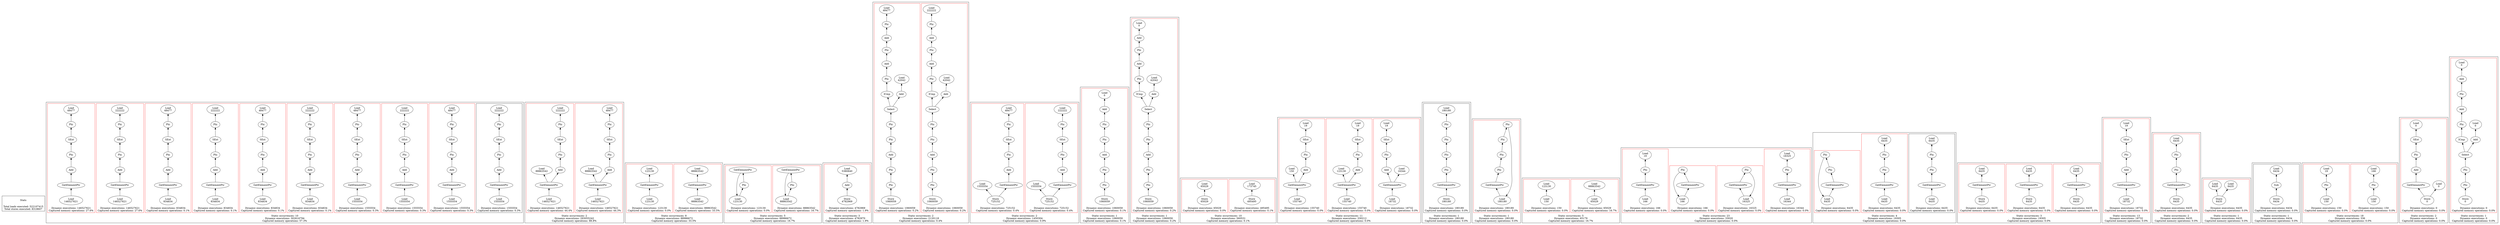 strict digraph {
rankdir=BT
subgraph {
Stats [shape=plaintext]
cluster=true
label="Total loads executed: 522107415\nTotal stores executed: 8318607"
}
subgraph {
subgraph {
{
rank=min
"0_0_403" [label="Load\n1555554"]
}
"0_0_402" [label="GetElementPtr"]
"0_0_403" -> "0_0_402"
"0_0_370" [label="SExt"]
"0_0_366" [label="Phi"]
"0_0_370" -> "0_0_366"
"0_0_401" [label="Add"]
"0_0_400" [label="Phi"]
"0_0_401" -> "0_0_400"
"0_0_523" [label="Load\n222222"]
"0_0_366" -> "0_0_523"
"0_0_400" -> "0_0_370"
"0_0_402" -> "0_0_401"
cluster=true
label="Dynamic executions: 1555554\nCaptured memory operations: 0.3%"
}
subgraph {
{
rank=min
"0_1_403" [label="Load\n1555554"]
}
"0_1_402" [label="GetElementPtr"]
"0_1_403" -> "0_1_402"
"0_1_370" [label="SExt"]
"0_1_366" [label="Phi"]
"0_1_370" -> "0_1_366"
"0_1_401" [label="Add"]
"0_1_400" [label="Phi"]
"0_1_401" -> "0_1_400"
"0_1_400" -> "0_1_370"
"0_1_360" [label="Load\n48477"]
"0_1_366" -> "0_1_360"
"0_1_402" -> "0_1_401"
cluster=true
label="Dynamic executions: 1555554\nCaptured memory operations: 0.3%"
color=red
}
subgraph {
"0_2_404" [label="GetElementPtr"]
"0_2_401" [label="Add"]
"0_2_404" -> "0_2_401"
"0_2_370" [label="SExt"]
"0_2_366" [label="Phi"]
"0_2_370" -> "0_2_366"
"0_2_400" [label="Phi"]
"0_2_401" -> "0_2_400"
"0_2_523" [label="Load\n222222"]
"0_2_366" -> "0_2_523"
"0_2_400" -> "0_2_370"
{
rank=min
"0_2_405" [label="Load\n1555554"]
}
"0_2_405" -> "0_2_404"
cluster=true
label="Dynamic executions: 1555554\nCaptured memory operations: 0.3%"
color=red
}
subgraph {
"0_3_404" [label="GetElementPtr"]
"0_3_401" [label="Add"]
"0_3_404" -> "0_3_401"
"0_3_370" [label="SExt"]
"0_3_366" [label="Phi"]
"0_3_370" -> "0_3_366"
"0_3_400" [label="Phi"]
"0_3_401" -> "0_3_400"
"0_3_400" -> "0_3_370"
"0_3_360" [label="Load\n48477"]
"0_3_366" -> "0_3_360"
{
rank=min
"0_3_405" [label="Load\n1555554"]
}
"0_3_405" -> "0_3_404"
cluster=true
label="Dynamic executions: 1555554\nCaptured memory operations: 0.3%"
color=red
}
subgraph {
"0_4_418" [label="GetElementPtr"]
"0_4_417" [label="Add"]
"0_4_418" -> "0_4_417"
"0_4_370" [label="SExt"]
"0_4_366" [label="Phi"]
"0_4_370" -> "0_4_366"
"0_4_414" [label="Phi"]
"0_4_414" -> "0_4_370"
"0_4_523" [label="Load\n222222"]
"0_4_366" -> "0_4_523"
{
rank=min
"0_4_419" [label="Load\n834834"]
}
"0_4_419" -> "0_4_418"
"0_4_417" -> "0_4_414"
cluster=true
label="Dynamic executions: 834834\nCaptured memory operations: 0.1%"
color=red
}
subgraph {
"0_5_418" [label="GetElementPtr"]
"0_5_417" [label="Add"]
"0_5_418" -> "0_5_417"
"0_5_370" [label="SExt"]
"0_5_366" [label="Phi"]
"0_5_370" -> "0_5_366"
"0_5_414" [label="Phi"]
"0_5_414" -> "0_5_370"
"0_5_360" [label="Load\n48477"]
"0_5_366" -> "0_5_360"
{
rank=min
"0_5_419" [label="Load\n834834"]
}
"0_5_419" -> "0_5_418"
"0_5_417" -> "0_5_414"
cluster=true
label="Dynamic executions: 834834\nCaptured memory operations: 0.1%"
color=red
}
subgraph {
"0_6_420" [label="GetElementPtr"]
"0_6_417" [label="Add"]
"0_6_420" -> "0_6_417"
"0_6_370" [label="SExt"]
"0_6_366" [label="Phi"]
"0_6_370" -> "0_6_366"
"0_6_414" [label="Phi"]
"0_6_414" -> "0_6_370"
{
rank=min
"0_6_421" [label="Load\n834834"]
}
"0_6_421" -> "0_6_420"
"0_6_523" [label="Load\n222222"]
"0_6_366" -> "0_6_523"
"0_6_417" -> "0_6_414"
cluster=true
label="Dynamic executions: 834834\nCaptured memory operations: 0.1%"
color=red
}
subgraph {
"0_7_420" [label="GetElementPtr"]
"0_7_417" [label="Add"]
"0_7_420" -> "0_7_417"
"0_7_370" [label="SExt"]
"0_7_366" [label="Phi"]
"0_7_370" -> "0_7_366"
"0_7_414" [label="Phi"]
"0_7_414" -> "0_7_370"
{
rank=min
"0_7_421" [label="Load\n834834"]
}
"0_7_421" -> "0_7_420"
"0_7_360" [label="Load\n48477"]
"0_7_366" -> "0_7_360"
"0_7_417" -> "0_7_414"
cluster=true
label="Dynamic executions: 834834\nCaptured memory operations: 0.1%"
color=red
}
subgraph {
"0_8_463" [label="GetElementPtr"]
"0_8_460" [label="Add"]
"0_8_463" -> "0_8_460"
"0_8_457" [label="Phi"]
"0_8_370" [label="SExt"]
"0_8_457" -> "0_8_370"
{
rank=min
"0_8_464" [label="Load\n146527621"]
}
"0_8_464" -> "0_8_463"
"0_8_366" [label="Phi"]
"0_8_370" -> "0_8_366"
"0_8_460" -> "0_8_457"
"0_8_523" [label="Load\n222222"]
"0_8_366" -> "0_8_523"
cluster=true
label="Dynamic executions: 146527621\nCaptured memory operations: 27.6%"
color=red
}
subgraph {
"0_9_463" [label="GetElementPtr"]
"0_9_460" [label="Add"]
"0_9_463" -> "0_9_460"
"0_9_457" [label="Phi"]
"0_9_370" [label="SExt"]
"0_9_457" -> "0_9_370"
{
rank=min
"0_9_464" [label="Load\n146527621"]
}
"0_9_464" -> "0_9_463"
"0_9_366" [label="Phi"]
"0_9_370" -> "0_9_366"
"0_9_460" -> "0_9_457"
"0_9_360" [label="Load\n48477"]
"0_9_366" -> "0_9_360"
cluster=true
label="Dynamic executions: 146527621\nCaptured memory operations: 27.6%"
color=red
}
cluster=true
label="Static occurrences: 10\nDynamic executions: 302616794\nCaptured memory operations: 57.3%"
}
subgraph {
subgraph {
"1_0_457" [label="Phi"]
"1_0_370" [label="SExt"]
"1_0_457" -> "1_0_370"
"1_0_366" [label="Phi"]
"1_0_370" -> "1_0_366"
"1_0_461" [label="GetElementPtr"]
"1_0_455" [label="Load\n88863542"]
"1_0_461" -> "1_0_455"
"1_0_460" [label="Add"]
"1_0_460" -> "1_0_457"
"1_0_461" -> "1_0_460"
"1_0_360" [label="Load\n48477"]
"1_0_366" -> "1_0_360"
{
rank=min
"1_0_462" [label="Load\n146527621"]
}
"1_0_462" -> "1_0_461"
cluster=true
label="Dynamic executions: 146527621\nCaptured memory operations: 44.3%"
color=red
}
subgraph {
"1_1_457" [label="Phi"]
"1_1_370" [label="SExt"]
"1_1_457" -> "1_1_370"
"1_1_366" [label="Phi"]
"1_1_370" -> "1_1_366"
"1_1_461" [label="GetElementPtr"]
"1_1_455" [label="Load\n88863542"]
"1_1_461" -> "1_1_455"
"1_1_460" [label="Add"]
"1_1_460" -> "1_1_457"
"1_1_461" -> "1_1_460"
"1_1_523" [label="Load\n222222"]
"1_1_366" -> "1_1_523"
{
rank=min
"1_1_462" [label="Load\n146527621"]
}
"1_1_462" -> "1_1_461"
cluster=true
label="Dynamic executions: 146527621\nCaptured memory operations: 44.4%"
color=red
}
cluster=true
label="Static occurrences: 2\nDynamic executions: 293055242\nCaptured memory operations: 88.8%"
}
subgraph {
subgraph {
{
rank=min
"2_4_455" [label="Load\n88863542"]
}
"2_4_454" [label="GetElementPtr"]
"2_4_455" -> "2_4_454"
"2_4_453" [label="Load\n88863542"]
"2_4_454" -> "2_4_453"
cluster=true
label="Dynamic executions: 88863542\nCaptured memory operations: 33.5%"
color=red
}
subgraph {
"2_7_1034" [label="GetElementPtr"]
"2_7_1033" [label="Load\n123130"]
"2_7_1034" -> "2_7_1033"
{
rank=min
"2_7_1035" [label="Load\n123130"]
}
"2_7_1035" -> "2_7_1034"
cluster=true
label="Dynamic executions: 123130\nCaptured memory operations: 0.0%"
color=red
}
cluster=true
label="Static occurrences: 8\nDynamic executions: 88986672\nCaptured memory operations: 33.5%"
}
subgraph {
subgraph {
"3_1_452" [label="Phi"]
"3_1_471" [label="GetElementPtr"]
"3_1_452" -> "3_1_471"
{
rank=min
"3_1_453" [label="Load\n88863542"]
}
"3_1_453" -> "3_1_452"
"3_1_471" -> "3_1_453"
cluster=true
label="Dynamic executions: 88863542\nCaptured memory operations: 16.7%"
color=red
}
subgraph {
"3_4_1032" [label="Phi"]
"3_4_1051" [label="GetElementPtr"]
"3_4_1032" -> "3_4_1051"
{
rank=min
"3_4_1033" [label="Load\n123130"]
}
"3_4_1051" -> "3_4_1033"
"3_4_1033" -> "3_4_1032"
cluster=true
label="Dynamic executions: 123130\nCaptured memory operations: 0.0%"
color=red
}
cluster=true
label="Static occurrences: 5\nDynamic executions: 88986672\nCaptured memory operations: 16.7%"
}
subgraph {
subgraph {
{
rank=min
"4_2_578" [label="Store\n4782969"]
}
"4_2_577" [label="Add"]
"4_2_578" -> "4_2_577"
"4_2_570" [label="Load\n5380840"]
"4_2_577" -> "4_2_570"
cluster=true
label="Dynamic executions: 4782969\nCaptured memory operations: 1.9%"
color=red
}
cluster=true
label="Static occurrences: 3\nDynamic executions: 4782970\nCaptured memory operations: 1.9%"
}
subgraph {
subgraph {
"5_0_522" [label="Add"]
"5_0_518" [label="Phi"]
"5_0_522" -> "5_0_518"
{
rank=min
"5_0_394" [label="Store\n1060059"]
}
"5_0_368" [label="Phi"]
"5_0_394" -> "5_0_368"
"5_0_515" [label="Select"]
"5_0_373" [label="ICmp"]
"5_0_515" -> "5_0_373"
"5_0_519" [label="Phi"]
"5_0_519" -> "5_0_515"
"5_0_514" [label="Add"]
"5_0_515" -> "5_0_514"
"5_0_526" [label="Phi"]
"5_0_526" -> "5_0_519"
"5_0_369" [label="Phi"]
"5_0_369" -> "5_0_522"
"5_0_366" [label="Phi"]
"5_0_523" [label="Load\n222222"]
"5_0_366" -> "5_0_523"
"5_0_359" [label="Phi"]
"5_0_528" [label="Add"]
"5_0_359" -> "5_0_528"
"5_0_516" [label="Add"]
"5_0_518" -> "5_0_516"
"5_0_513" [label="Load\n42042"]
"5_0_514" -> "5_0_513"
"5_0_528" -> "5_0_526"
"5_0_516" -> "5_0_366"
"5_0_373" -> "5_0_369"
"5_0_368" -> "5_0_359"
cluster=true
label="Dynamic executions: 1060059\nCaptured memory operations: 0.2%"
color=red
}
subgraph {
"5_1_522" [label="Add"]
"5_1_518" [label="Phi"]
"5_1_522" -> "5_1_518"
{
rank=min
"5_1_394" [label="Store\n1060059"]
}
"5_1_368" [label="Phi"]
"5_1_394" -> "5_1_368"
"5_1_515" [label="Select"]
"5_1_373" [label="ICmp"]
"5_1_515" -> "5_1_373"
"5_1_519" [label="Phi"]
"5_1_519" -> "5_1_515"
"5_1_514" [label="Add"]
"5_1_515" -> "5_1_514"
"5_1_526" [label="Phi"]
"5_1_526" -> "5_1_519"
"5_1_369" [label="Phi"]
"5_1_369" -> "5_1_522"
"5_1_359" [label="Phi"]
"5_1_528" [label="Add"]
"5_1_359" -> "5_1_528"
"5_1_516" [label="Add"]
"5_1_518" -> "5_1_516"
"5_1_366" [label="Phi"]
"5_1_360" [label="Load\n48477"]
"5_1_366" -> "5_1_360"
"5_1_513" [label="Load\n42042"]
"5_1_514" -> "5_1_513"
"5_1_528" -> "5_1_526"
"5_1_516" -> "5_1_366"
"5_1_373" -> "5_1_369"
"5_1_368" -> "5_1_359"
cluster=true
label="Dynamic executions: 1060059\nCaptured memory operations: 0.2%"
color=red
}
cluster=true
label="Static occurrences: 2\nDynamic executions: 2120118\nCaptured memory operations: 0.4%"
}
subgraph {
subgraph {
{
rank=min
"6_0_408" [label="Store\n725152"]
}
"6_0_405" [label="Load\n1555554"]
"6_0_408" -> "6_0_405"
"6_0_370" [label="SExt"]
"6_0_366" [label="Phi"]
"6_0_370" -> "6_0_366"
"6_0_401" [label="Add"]
"6_0_400" [label="Phi"]
"6_0_401" -> "6_0_400"
"6_0_523" [label="Load\n222222"]
"6_0_366" -> "6_0_523"
"6_0_400" -> "6_0_370"
"6_0_402" [label="GetElementPtr"]
"6_0_402" -> "6_0_401"
"6_0_408" -> "6_0_402"
cluster=true
label="Dynamic executions: 725152\nCaptured memory operations: 0.4%"
color=red
}
subgraph {
{
rank=min
"6_1_408" [label="Store\n725152"]
}
"6_1_405" [label="Load\n1555554"]
"6_1_408" -> "6_1_405"
"6_1_370" [label="SExt"]
"6_1_366" [label="Phi"]
"6_1_370" -> "6_1_366"
"6_1_401" [label="Add"]
"6_1_400" [label="Phi"]
"6_1_401" -> "6_1_400"
"6_1_400" -> "6_1_370"
"6_1_360" [label="Load\n48477"]
"6_1_366" -> "6_1_360"
"6_1_402" [label="GetElementPtr"]
"6_1_402" -> "6_1_401"
"6_1_408" -> "6_1_402"
cluster=true
label="Dynamic executions: 725152\nCaptured memory operations: 0.4%"
color=red
}
cluster=true
label="Static occurrences: 2\nDynamic executions: 1450304\nCaptured memory operations: 0.9%"
}
subgraph {
subgraph {
"7_0_519" [label="Phi"]
"7_0_485" [label="Add"]
"7_0_519" -> "7_0_485"
{
rank=min
"7_0_394" [label="Store\n1060059"]
}
"7_0_368" [label="Phi"]
"7_0_394" -> "7_0_368"
"7_0_484" [label="Load\n0"]
"7_0_485" -> "7_0_484"
"7_0_526" [label="Phi"]
"7_0_526" -> "7_0_519"
"7_0_359" [label="Phi"]
"7_0_528" [label="Add"]
"7_0_359" -> "7_0_528"
"7_0_528" -> "7_0_526"
"7_0_368" -> "7_0_359"
cluster=true
label="Dynamic executions: 1060059\nCaptured memory operations: 0.1%"
color=red
}
cluster=true
label="Static occurrences: 1\nDynamic executions: 1060059\nCaptured memory operations: 0.1%"
}
subgraph {
subgraph {
"8_0_522" [label="Add"]
"8_0_518" [label="Phi"]
"8_0_522" -> "8_0_518"
{
rank=min
"8_0_394" [label="Store\n1060059"]
}
"8_0_368" [label="Phi"]
"8_0_394" -> "8_0_368"
"8_0_515" [label="Select"]
"8_0_373" [label="ICmp"]
"8_0_515" -> "8_0_373"
"8_0_519" [label="Phi"]
"8_0_519" -> "8_0_515"
"8_0_483" [label="Add"]
"8_0_518" -> "8_0_483"
"8_0_514" [label="Add"]
"8_0_515" -> "8_0_514"
"8_0_526" [label="Phi"]
"8_0_526" -> "8_0_519"
"8_0_369" [label="Phi"]
"8_0_369" -> "8_0_522"
"8_0_359" [label="Phi"]
"8_0_528" [label="Add"]
"8_0_359" -> "8_0_528"
"8_0_482" [label="Load\n0"]
"8_0_483" -> "8_0_482"
"8_0_513" [label="Load\n42042"]
"8_0_514" -> "8_0_513"
"8_0_528" -> "8_0_526"
"8_0_373" -> "8_0_369"
"8_0_368" -> "8_0_359"
cluster=true
label="Dynamic executions: 1060059\nCaptured memory operations: 0.2%"
color=red
}
cluster=true
label="Static occurrences: 1\nDynamic executions: 1060059\nCaptured memory operations: 0.2%"
}
subgraph {
subgraph {
{
rank=min
"9_1_388" [label="Store\n495495"]
}
"9_1_375" [label="Load\n173745"]
"9_1_388" -> "9_1_375"
cluster=true
label="Dynamic executions: 495495\nCaptured memory operations: 0.1%"
color=red
}
subgraph {
{
rank=min
"9_2_474" [label="Store\n65029"]
}
"9_2_473" [label="Load\n65029"]
"9_2_474" -> "9_2_473"
cluster=true
label="Dynamic executions: 65029\nCaptured memory operations: 0.0%"
color=red
}
cluster=true
label="Static occurrences: 10\nDynamic executions: 560531\nCaptured memory operations: 0.1%"
}
subgraph {
subgraph {
{
rank=min
"10_8_1008" [label="Load\n18732"]
}
"10_8_1007" [label="GetElementPtr"]
"10_8_1008" -> "10_8_1007"
"10_8_1006" [label="Add"]
"10_8_1007" -> "10_8_1006"
"10_8_1003" [label="Phi"]
"10_8_997" [label="SExt"]
"10_8_1003" -> "10_8_997"
"10_8_1001" [label="Load\n16344"]
"10_8_1007" -> "10_8_1001"
"10_8_996" [label="Load\n19"]
"10_8_997" -> "10_8_996"
"10_8_1006" -> "10_8_1003"
cluster=true
label="Dynamic executions: 18732\nCaptured memory operations: 0.0%"
color=red
}
subgraph {
"10_9_1041" [label="GetElementPtr"]
"10_9_1035" [label="Load\n123130"]
"10_9_1041" -> "10_9_1035"
"10_9_1037" [label="Phi"]
"10_9_997" [label="SExt"]
"10_9_1037" -> "10_9_997"
{
rank=min
"10_9_1042" [label="Load\n155740"]
}
"10_9_1042" -> "10_9_1041"
"10_9_1040" [label="Add"]
"10_9_1041" -> "10_9_1040"
"10_9_996" [label="Load\n19"]
"10_9_997" -> "10_9_996"
"10_9_1040" -> "10_9_1037"
cluster=true
label="Dynamic executions: 155740\nCaptured memory operations: 0.0%"
color=red
}
subgraph {
"10_10_1043" [label="GetElementPtr"]
"10_10_1030" [label="Load\n150"]
"10_10_1043" -> "10_10_1030"
{
rank=min
"10_10_1044" [label="Load\n155740"]
}
"10_10_1044" -> "10_10_1043"
"10_10_1037" [label="Phi"]
"10_10_997" [label="SExt"]
"10_10_1037" -> "10_10_997"
"10_10_996" [label="Load\n19"]
"10_10_997" -> "10_10_996"
"10_10_1040" [label="Add"]
"10_10_1040" -> "10_10_1037"
"10_10_1043" -> "10_10_1040"
cluster=true
label="Dynamic executions: 155740\nCaptured memory operations: 0.0%"
color=red
}
cluster=true
label="Static occurrences: 11\nDynamic executions: 330212\nCaptured memory operations: 0.0%"
}
subgraph {
subgraph {
"11_0_430" [label="GetElementPtr"]
"11_0_367" [label="Phi"]
"11_0_430" -> "11_0_367"
"11_0_358" [label="Phi"]
"11_0_527" [label="Phi"]
"11_0_358" -> "11_0_527"
{
rank=min
"11_0_431" [label="Store\n180180"]
}
"11_0_431" -> "11_0_430"
"11_0_520" [label="Phi"]
"11_0_527" -> "11_0_520"
"11_0_367" -> "11_0_358"
"11_0_448" [label="Load\n180180"]
"11_0_520" -> "11_0_448"
cluster=true
label="Dynamic executions: 180180\nCaptured memory operations: 0.0%"
}
cluster=true
label="Static occurrences: 1\nDynamic executions: 180180\nCaptured memory operations: 0.0%"
}
subgraph {
subgraph {
{
rank=min
"12_0_448" [label="Load\n180180"]
}
"12_0_430" [label="GetElementPtr"]
"12_0_448" -> "12_0_430"
"12_0_367" [label="Phi"]
"12_0_430" -> "12_0_367"
"12_0_358" [label="Phi"]
"12_0_527" [label="Phi"]
"12_0_358" -> "12_0_527"
"12_0_520" [label="Phi"]
"12_0_527" -> "12_0_520"
"12_0_367" -> "12_0_358"
"12_0_520" -> "12_0_448"
cluster=true
label="Dynamic executions: 180180\nCaptured memory operations: 0.0%"
color=red
}
cluster=true
label="Static occurrences: 1\nDynamic executions: 180180\nCaptured memory operations: 0.0%"
}
subgraph {
subgraph {
{
rank=min
"13_1_473" [label="Load\n65029"]
}
"13_1_453" [label="Load\n88863542"]
"13_1_473" -> "13_1_453"
cluster=true
label="Dynamic executions: 65029\nCaptured memory operations: 16.7%"
color=red
}
subgraph {
{
rank=min
"13_4_1053" [label="Load\n150"]
}
"13_4_1033" [label="Load\n123130"]
"13_4_1053" -> "13_4_1033"
cluster=true
label="Dynamic executions: 150\nCaptured memory operations: 0.0%"
color=red
}
cluster=true
label="Static occurrences: 5\nDynamic executions: 65179\nCaptured memory operations: 16.7%"
}
subgraph {
subgraph {
"14_18_1000" [label="GetElementPtr"]
"14_18_999" [label="Phi"]
"14_18_1000" -> "14_18_999"
{
rank=min
"14_18_1001" [label="Load\n16344"]
}
"14_18_1001" -> "14_18_1000"
"14_18_1019" [label="Load\n16325"]
"14_18_999" -> "14_18_1019"
cluster=true
label="Dynamic executions: 16344\nCaptured memory operations: 0.0%"
color=red
}
subgraph {
{
rank=min
"14_19_1019" [label="Load\n16325"]
}
"14_19_1018" [label="GetElementPtr"]
"14_19_1019" -> "14_19_1018"
"14_19_999" [label="Phi"]
"14_19_999" -> "14_19_1019"
"14_19_1018" -> "14_19_999"
cluster=true
label="Dynamic executions: 16325\nCaptured memory operations: 0.0%"
color=red
}
subgraph {
"14_21_1025" [label="Phi"]
{
rank=min
"14_21_1027" [label="Load\n166"]
}
"14_21_1025" -> "14_21_1027"
"14_21_1026" [label="GetElementPtr"]
"14_21_1026" -> "14_21_1025"
"14_21_1027" -> "14_21_1026"
cluster=true
label="Dynamic executions: 166\nCaptured memory operations: 0.0%"
color=red
}
subgraph {
"14_22_1025" [label="Phi"]
"14_22_1022" [label="Load\n19"]
"14_22_1025" -> "14_22_1022"
"14_22_1026" [label="GetElementPtr"]
"14_22_1026" -> "14_22_1025"
{
rank=min
"14_22_1027" [label="Load\n166"]
}
"14_22_1027" -> "14_22_1026"
cluster=true
label="Dynamic executions: 166\nCaptured memory operations: 0.0%"
color=red
}
cluster=true
label="Static occurrences: 23\nDynamic executions: 33020\nCaptured memory operations: 0.0%"
}
subgraph {
subgraph {
"15_0_562" [label="Phi"]
"15_0_678" [label="Phi"]
"15_0_562" -> "15_0_678"
"15_0_610" [label="GetElementPtr"]
"15_0_610" -> "15_0_562"
"15_0_643" [label="Load\n6435"]
"15_0_678" -> "15_0_643"
{
rank=min
"15_0_632" [label="Load\n6435"]
}
"15_0_632" -> "15_0_610"
cluster=true
label="Dynamic executions: 6435\nCaptured memory operations: 0.0%"
}
subgraph {
"15_1_562" [label="Phi"]
"15_1_678" [label="Phi"]
"15_1_562" -> "15_1_678"
"15_1_610" [label="GetElementPtr"]
"15_1_610" -> "15_1_562"
"15_1_643" [label="Load\n6435"]
"15_1_678" -> "15_1_643"
{
rank=min
"15_1_636" [label="Load\n6435"]
}
"15_1_636" -> "15_1_610"
cluster=true
label="Dynamic executions: 6435\nCaptured memory operations: 0.0%"
color=red
}
subgraph {
"15_2_562" [label="Phi"]
"15_2_678" [label="Phi"]
"15_2_562" -> "15_2_678"
"15_2_610" [label="GetElementPtr"]
"15_2_610" -> "15_2_562"
{
rank=min
"15_2_643" [label="Load\n6435"]
}
"15_2_643" -> "15_2_610"
"15_2_678" -> "15_2_643"
cluster=true
label="Dynamic executions: 6435\nCaptured memory operations: 0.0%"
color=red
}
cluster=true
label="Static occurrences: 4\nDynamic executions: 19305\nCaptured memory operations: 0.0%"
}
subgraph {
subgraph {
{
rank=min
"16_0_634" [label="Store\n6435"]
}
"16_0_633" [label="GetElementPtr"]
"16_0_634" -> "16_0_633"
"16_0_632" [label="Load\n6435"]
"16_0_633" -> "16_0_632"
cluster=true
label="Dynamic executions: 6435\nCaptured memory operations: 0.0%"
color=red
}
subgraph {
{
rank=min
"16_1_638" [label="Store\n6435"]
}
"16_1_637" [label="GetElementPtr"]
"16_1_638" -> "16_1_637"
"16_1_636" [label="Load\n6435"]
"16_1_637" -> "16_1_636"
cluster=true
label="Dynamic executions: 6435\nCaptured memory operations: 0.0%"
color=red
}
subgraph {
"16_2_641" [label="GetElementPtr"]
"16_2_636" [label="Load\n6435"]
"16_2_641" -> "16_2_636"
{
rank=min
"16_2_642" [label="Store\n6435"]
}
"16_2_642" -> "16_2_641"
cluster=true
label="Dynamic executions: 6435\nCaptured memory operations: 0.0%"
color=red
}
cluster=true
label="Static occurrences: 3\nDynamic executions: 19305\nCaptured memory operations: 0.0%"
}
subgraph {
subgraph {
"17_12_1009" [label="GetElementPtr"]
"17_12_1006" [label="Add"]
"17_12_1009" -> "17_12_1006"
"17_12_1003" [label="Phi"]
"17_12_997" [label="SExt"]
"17_12_1003" -> "17_12_997"
{
rank=min
"17_12_1010" [label="Load\n18732"]
}
"17_12_1010" -> "17_12_1009"
"17_12_996" [label="Load\n19"]
"17_12_997" -> "17_12_996"
"17_12_1006" -> "17_12_1003"
cluster=true
label="Dynamic executions: 18732\nCaptured memory operations: 0.0%"
color=red
}
cluster=true
label="Static occurrences: 13\nDynamic executions: 18732\nCaptured memory operations: 0.0%"
}
subgraph {
subgraph {
"18_0_562" [label="Phi"]
"18_0_678" [label="Phi"]
"18_0_562" -> "18_0_678"
"18_0_610" [label="GetElementPtr"]
"18_0_610" -> "18_0_562"
"18_0_643" [label="Load\n6435"]
"18_0_678" -> "18_0_643"
{
rank=min
"18_0_611" [label="Store\n6435"]
}
"18_0_611" -> "18_0_610"
cluster=true
label="Dynamic executions: 6435\nCaptured memory operations: 0.0%"
color=red
}
cluster=true
label="Static occurrences: 2\nDynamic executions: 6435\nCaptured memory operations: 0.0%"
}
subgraph {
subgraph {
{
rank=min
"19_0_640" [label="Store\n6435"]
}
"19_0_636" [label="Load\n6435"]
"19_0_640" -> "19_0_636"
"19_0_639" [label="Load\n6435"]
"19_0_640" -> "19_0_639"
cluster=true
label="Dynamic executions: 6435\nCaptured memory operations: 0.0%"
color=red
}
cluster=true
label="Static occurrences: 1\nDynamic executions: 6435\nCaptured memory operations: 0.0%"
}
subgraph {
subgraph {
{
rank=min
"20_0_538" [label="Store\n6434"]
}
"20_0_537" [label="Sub"]
"20_0_538" -> "20_0_537"
"20_0_536" [label="Load\n6434"]
"20_0_537" -> "20_0_536"
cluster=true
label="Dynamic executions: 6434\nCaptured memory operations: 0.0%"
}
cluster=true
label="Static occurrences: 1\nDynamic executions: 6434\nCaptured memory operations: 0.0%"
}
subgraph {
subgraph {
{
rank=min
"21_14_1030" [label="Load\n150"]
}
"21_14_1025" [label="Phi"]
"21_14_1030" -> "21_14_1025"
"21_14_1027" [label="Load\n166"]
"21_14_1025" -> "21_14_1027"
cluster=true
label="Dynamic executions: 150\nCaptured memory operations: 0.0%"
color=red
}
subgraph {
{
rank=min
"21_15_1030" [label="Load\n150"]
}
"21_15_1025" [label="Phi"]
"21_15_1030" -> "21_15_1025"
"21_15_1022" [label="Load\n19"]
"21_15_1025" -> "21_15_1022"
cluster=true
label="Dynamic executions: 150\nCaptured memory operations: 0.0%"
color=red
}
cluster=true
label="Static occurrences: 18\nDynamic executions: 336\nCaptured memory operations: 0.0%"
}
subgraph {
subgraph {
"22_0_51" [label="GetElementPtr"]
"22_0_50" [label="Add"]
"22_0_51" -> "22_0_50"
{
rank=min
"22_0_57" [label="Store\n0"]
}
"22_0_54" [label="Load\n0"]
"22_0_57" -> "22_0_54"
"22_0_47" [label="SExt"]
"22_0_44" [label="Load\n0"]
"22_0_47" -> "22_0_44"
"22_0_49" [label="Phi"]
"22_0_49" -> "22_0_47"
"22_0_50" -> "22_0_49"
"22_0_57" -> "22_0_51"
cluster=true
label="Dynamic executions: 0\nCaptured memory operations: 0.0%"
color=red
}
cluster=true
label="Static occurrences: 2\nDynamic executions: 0\nCaptured memory operations: 0.0%"
}
subgraph {
subgraph {
"23_0_780" [label="Phi"]
"23_0_777" [label="Select"]
"23_0_780" -> "23_0_777"
"23_0_697" [label="Add"]
"23_0_691" [label="Load\n0"]
"23_0_697" -> "23_0_691"
"23_0_711" [label="Phi"]
"23_0_783" [label="Add"]
"23_0_711" -> "23_0_783"
"23_0_713" [label="ICmp"]
"23_0_713" -> "23_0_711"
"23_0_779" [label="Phi"]
"23_0_779" -> "23_0_697"
"23_0_696" [label="Add"]
"23_0_688" [label="Load\n0"]
"23_0_696" -> "23_0_688"
"23_0_777" -> "23_0_696"
"23_0_783" -> "23_0_779"
"23_0_710" [label="Phi"]
"23_0_710" -> "23_0_780"
{
rank=min
"23_0_732" [label="Store\n0"]
}
"23_0_732" -> "23_0_710"
"23_0_777" -> "23_0_713"
cluster=true
label="Dynamic executions: 0\nCaptured memory operations: 0.0%"
color=red
}
cluster=true
label="Static occurrences: 1\nDynamic executions: 0\nCaptured memory operations: 0.0%"
}
}
